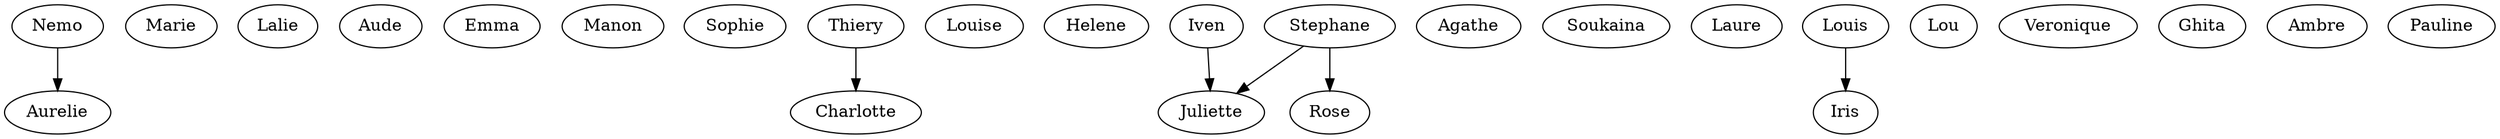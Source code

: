 strict digraph G {
  Nemo;
  Aurelie;
  Marie;
  Lalie;
  Aude;
  Aude;
  Emma;
  Manon;
  Sophie;
  Charlotte;
  Charlotte;
  Louise;
  Thiery;
  Helene;
  Juliette;
  Agathe;
  Soukaina;
  Iven;
  Laure;
  Soukaina;
  Iris;
  Louis;
  Lou;
  Veronique;
  Stephane;
  Emma;
  Lalie;
  Rose;
  Aude;
  Ghita;
  Ambre;
  Lalie;
  Juliette;
  Stephane;
  Pauline;
  Aude;
  Nemo -> Aurelie;
  Thiery -> Charlotte;
  Iven -> Juliette;
  Louis -> Iris;
  Stephane -> Rose;
  Stephane -> Juliette;
}

